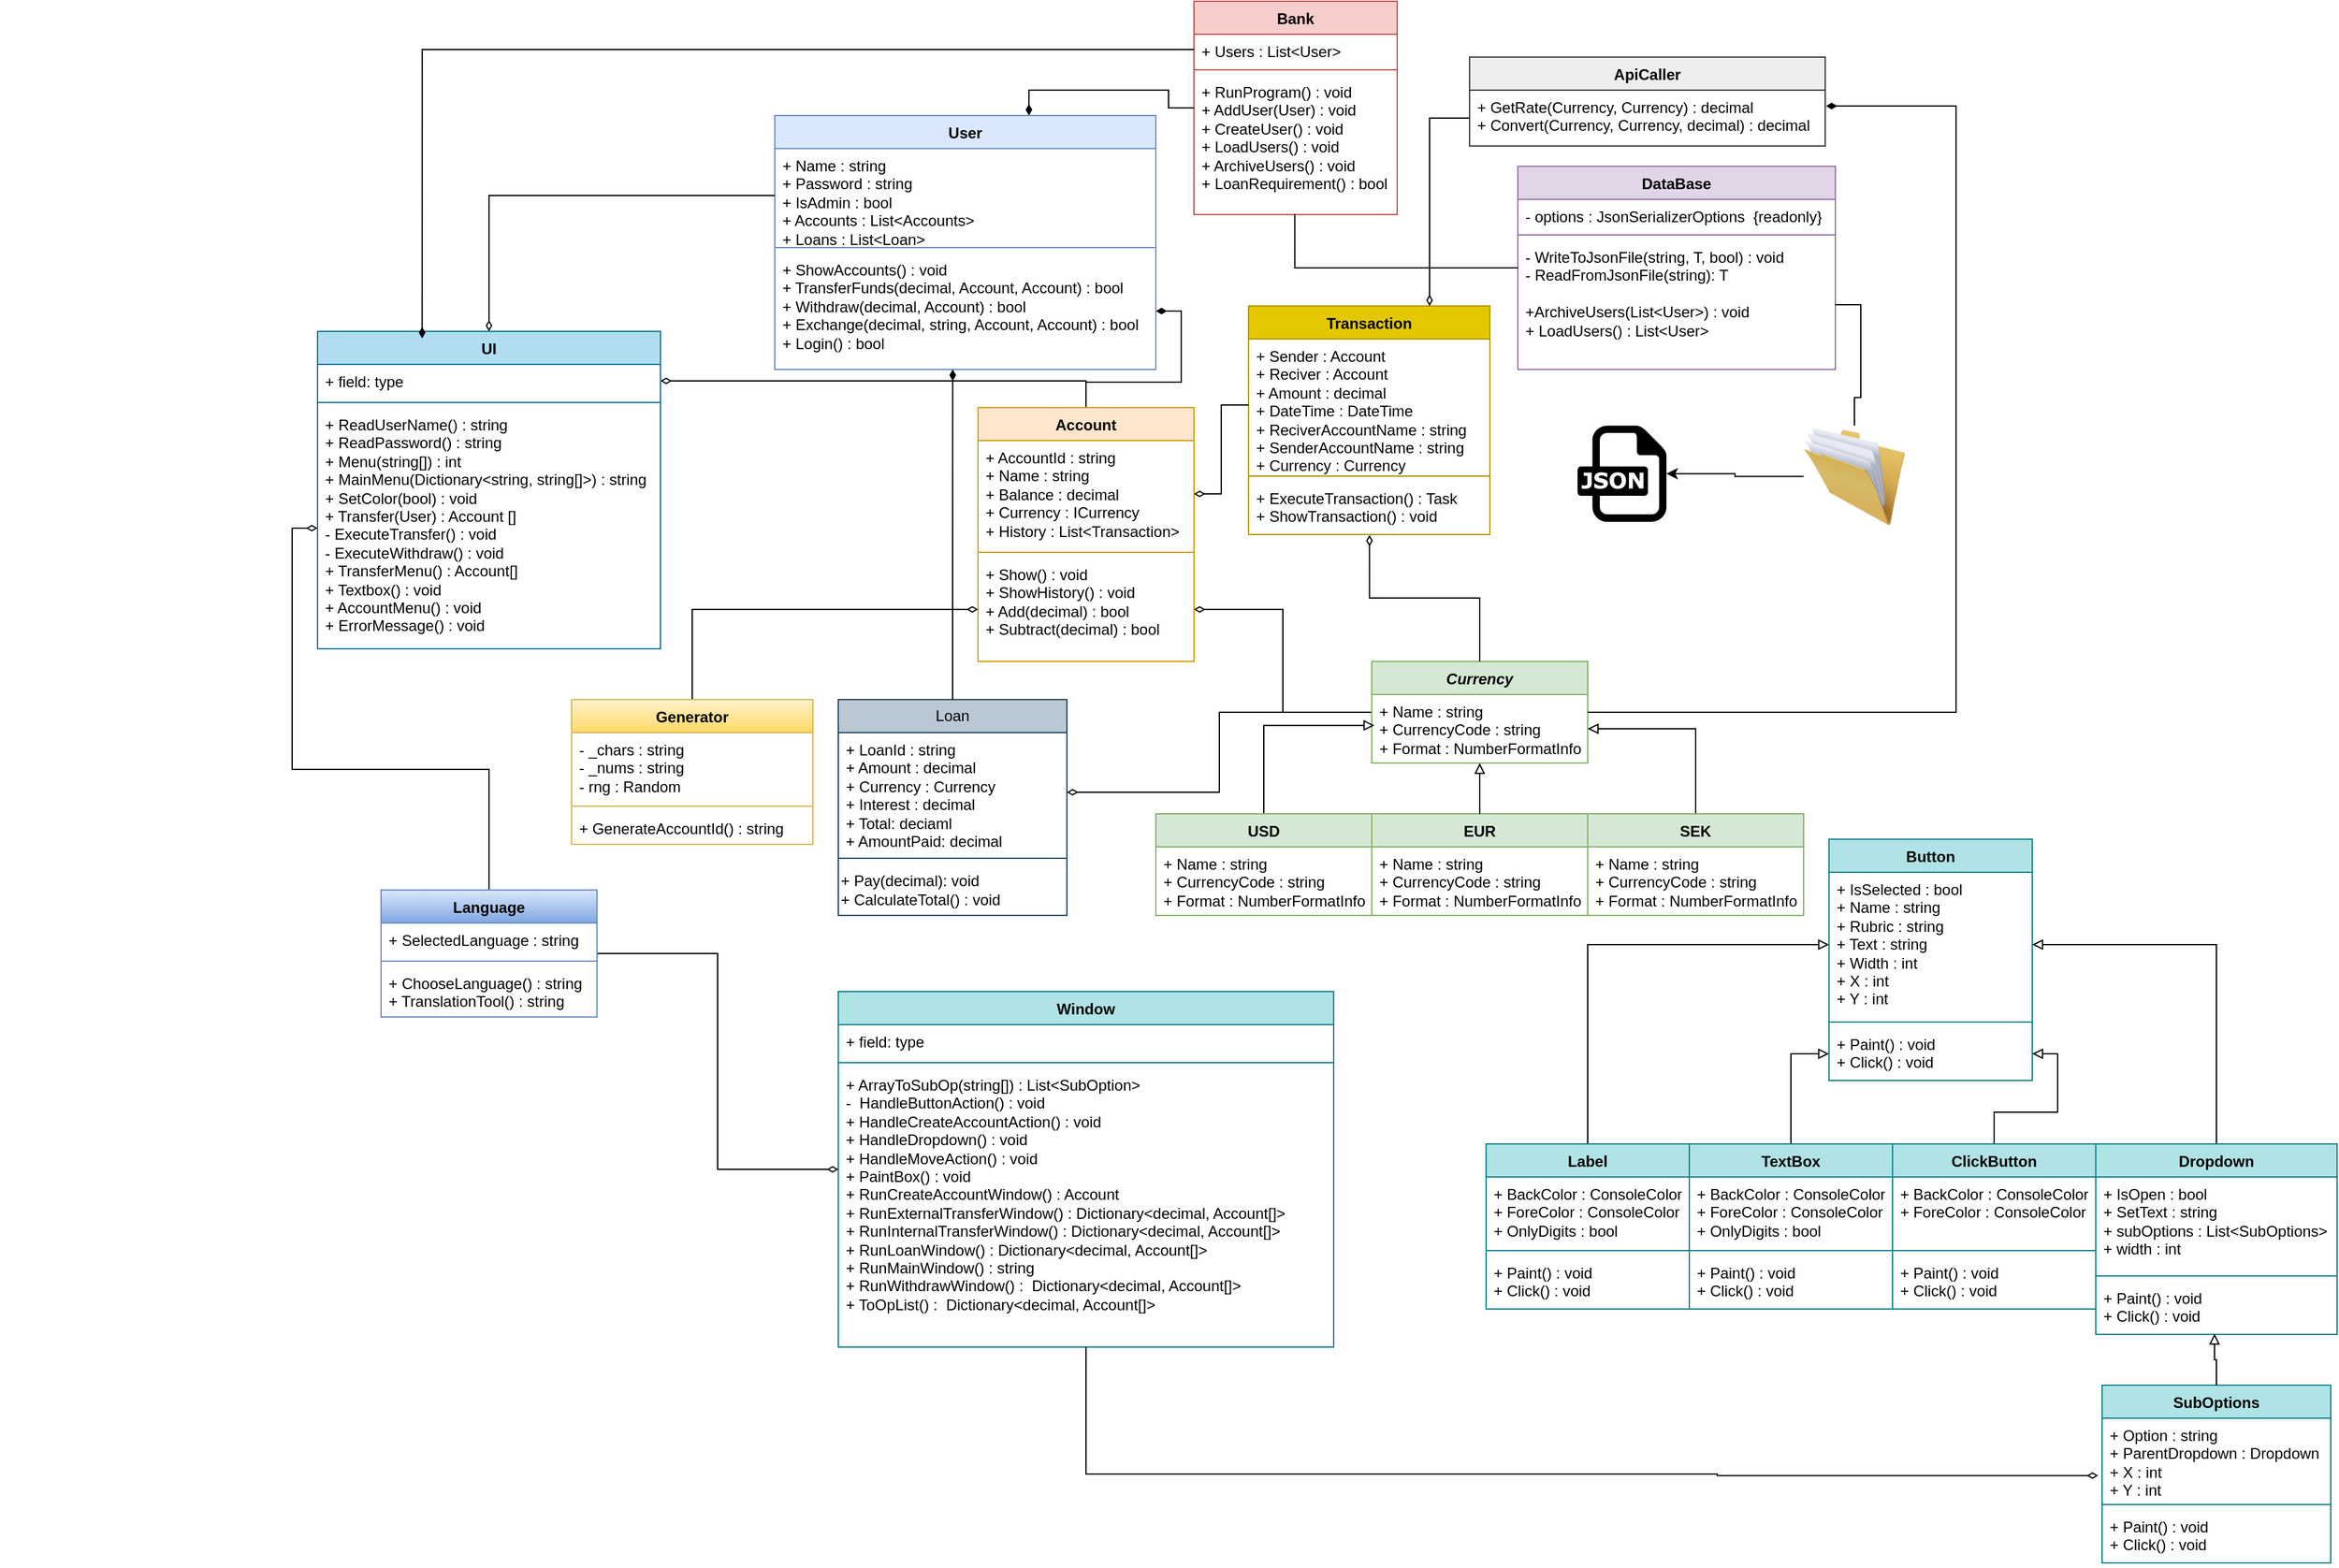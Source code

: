 <mxfile version="24.8.6">
  <diagram name="Sida-1" id="LLwRcQUV-iWhKk2GZlTs">
    <mxGraphModel dx="4924" dy="3375" grid="1" gridSize="10" guides="1" tooltips="1" connect="1" arrows="1" fold="1" page="1" pageScale="1" pageWidth="827" pageHeight="1169" math="0" shadow="0">
      <root>
        <mxCell id="0" />
        <mxCell id="1" parent="0" />
        <mxCell id="1lPaU3IES9UC39NHuXwL-32" value="" style="group" vertex="1" connectable="0" parent="1">
          <mxGeometry x="-540" y="-310" width="1540" height="1169" as="geometry" />
        </mxCell>
        <mxCell id="pzw-wz2uEHUIHefaO9zh-11" style="edgeStyle=orthogonalEdgeStyle;rounded=0;orthogonalLoop=1;jettySize=auto;html=1;endArrow=diamondThin;endFill=1;" parent="1lPaU3IES9UC39NHuXwL-32" source="-3MfIwJguE4MF49JpUE5-37" target="pzw-wz2uEHUIHefaO9zh-10" edge="1">
          <mxGeometry relative="1" as="geometry" />
        </mxCell>
        <mxCell id="AoLBbodpri9zv-CaXp16-16" style="edgeStyle=orthogonalEdgeStyle;rounded=0;orthogonalLoop=1;jettySize=auto;html=1;endArrow=diamondThin;endFill=0;" parent="1lPaU3IES9UC39NHuXwL-32" source="-3MfIwJguE4MF49JpUE5-37" target="pzw-wz2uEHUIHefaO9zh-15" edge="1">
          <mxGeometry relative="1" as="geometry" />
        </mxCell>
        <mxCell id="-3MfIwJguE4MF49JpUE5-37" value="Account" style="swimlane;fontStyle=1;align=center;verticalAlign=top;childLayout=stackLayout;horizontal=1;startSize=26;horizontalStack=0;resizeParent=1;resizeParentMax=0;resizeLast=0;collapsible=1;marginBottom=0;whiteSpace=wrap;html=1;fillColor=#ffe6cc;strokeColor=#d79b00;" parent="1lPaU3IES9UC39NHuXwL-32" vertex="1">
          <mxGeometry x="770" y="320" width="170" height="200" as="geometry" />
        </mxCell>
        <mxCell id="-3MfIwJguE4MF49JpUE5-38" value="&lt;div&gt;+ AccountId : string&lt;/div&gt;+ Name : string&lt;div&gt;&lt;span style=&quot;background-color: initial;&quot;&gt;+ Balance : decimal&lt;/span&gt;&lt;div&gt;+ Currency : ICurrency&lt;/div&gt;&lt;div&gt;&lt;span style=&quot;background-color: initial;&quot;&gt;+ History : List&amp;lt;Transaction&amp;gt;&lt;/span&gt;&lt;/div&gt;&lt;/div&gt;" style="text;strokeColor=none;fillColor=none;align=left;verticalAlign=top;spacingLeft=4;spacingRight=4;overflow=hidden;rotatable=0;points=[[0,0.5],[1,0.5]];portConstraint=eastwest;whiteSpace=wrap;html=1;" parent="-3MfIwJguE4MF49JpUE5-37" vertex="1">
          <mxGeometry y="26" width="170" height="84" as="geometry" />
        </mxCell>
        <mxCell id="-3MfIwJguE4MF49JpUE5-39" value="" style="line;strokeWidth=1;fillColor=none;align=left;verticalAlign=middle;spacingTop=-1;spacingLeft=3;spacingRight=3;rotatable=0;labelPosition=right;points=[];portConstraint=eastwest;strokeColor=inherit;" parent="-3MfIwJguE4MF49JpUE5-37" vertex="1">
          <mxGeometry y="110" width="170" height="8" as="geometry" />
        </mxCell>
        <mxCell id="-3MfIwJguE4MF49JpUE5-40" value="+ Show() : void&lt;div&gt;+ ShowHistory() : void&lt;/div&gt;&lt;div&gt;+ Add(decimal) : bool&lt;/div&gt;&lt;div&gt;+ Subtract(decimal) : bool&lt;/div&gt;" style="text;strokeColor=none;fillColor=none;align=left;verticalAlign=top;spacingLeft=4;spacingRight=4;overflow=hidden;rotatable=0;points=[[0,0.5],[1,0.5]];portConstraint=eastwest;whiteSpace=wrap;html=1;" parent="-3MfIwJguE4MF49JpUE5-37" vertex="1">
          <mxGeometry y="118" width="170" height="82" as="geometry" />
        </mxCell>
        <mxCell id="-3MfIwJguE4MF49JpUE5-49" value="Bank" style="swimlane;fontStyle=1;align=center;verticalAlign=top;childLayout=stackLayout;horizontal=1;startSize=26;horizontalStack=0;resizeParent=1;resizeParentMax=0;resizeLast=0;collapsible=1;marginBottom=0;whiteSpace=wrap;html=1;fillColor=#f8cecc;strokeColor=#b85450;" parent="1lPaU3IES9UC39NHuXwL-32" vertex="1">
          <mxGeometry x="940" width="160" height="168" as="geometry" />
        </mxCell>
        <mxCell id="-3MfIwJguE4MF49JpUE5-50" value="+ Users : List&amp;lt;User&amp;gt;" style="text;strokeColor=none;fillColor=none;align=left;verticalAlign=top;spacingLeft=4;spacingRight=4;overflow=hidden;rotatable=0;points=[[0,0.5],[1,0.5]];portConstraint=eastwest;whiteSpace=wrap;html=1;" parent="-3MfIwJguE4MF49JpUE5-49" vertex="1">
          <mxGeometry y="26" width="160" height="24" as="geometry" />
        </mxCell>
        <mxCell id="-3MfIwJguE4MF49JpUE5-53" value="" style="line;strokeWidth=1;fillColor=none;align=left;verticalAlign=middle;spacingTop=-1;spacingLeft=3;spacingRight=3;rotatable=0;labelPosition=right;points=[];portConstraint=eastwest;strokeColor=inherit;" parent="-3MfIwJguE4MF49JpUE5-49" vertex="1">
          <mxGeometry y="50" width="160" height="8" as="geometry" />
        </mxCell>
        <mxCell id="-3MfIwJguE4MF49JpUE5-52" value="+ RunProgram() : void&lt;div&gt;+ AddUser(User) : void&lt;/div&gt;&lt;div&gt;+ CreateUser() : void&lt;/div&gt;&lt;div&gt;+ LoadUsers() : void&lt;/div&gt;&lt;div&gt;+ ArchiveUsers() : void&lt;/div&gt;&lt;div&gt;+ LoanRequirement() : bool&lt;/div&gt;" style="text;strokeColor=none;fillColor=none;align=left;verticalAlign=top;spacingLeft=4;spacingRight=4;overflow=hidden;rotatable=0;points=[[0,0.5],[1,0.5]];portConstraint=eastwest;whiteSpace=wrap;html=1;" parent="-3MfIwJguE4MF49JpUE5-49" vertex="1">
          <mxGeometry y="58" width="160" height="110" as="geometry" />
        </mxCell>
        <mxCell id="OuYfMwiPj5RRIvVf8Grc-1" value="DataBase" style="swimlane;fontStyle=1;align=center;verticalAlign=top;childLayout=stackLayout;horizontal=1;startSize=26;horizontalStack=0;resizeParent=1;resizeParentMax=0;resizeLast=0;collapsible=1;marginBottom=0;whiteSpace=wrap;html=1;fillColor=#e1d5e7;strokeColor=#9673a6;" parent="1lPaU3IES9UC39NHuXwL-32" vertex="1">
          <mxGeometry x="1195" y="130" width="250" height="160" as="geometry" />
        </mxCell>
        <mxCell id="OuYfMwiPj5RRIvVf8Grc-2" value="- options : JsonSerializerOptions&amp;nbsp; {readonly}" style="text;strokeColor=none;fillColor=none;align=left;verticalAlign=top;spacingLeft=4;spacingRight=4;overflow=hidden;rotatable=0;points=[[0,0.5],[1,0.5]];portConstraint=eastwest;whiteSpace=wrap;html=1;" parent="OuYfMwiPj5RRIvVf8Grc-1" vertex="1">
          <mxGeometry y="26" width="250" height="24" as="geometry" />
        </mxCell>
        <mxCell id="OuYfMwiPj5RRIvVf8Grc-3" value="" style="line;strokeWidth=1;fillColor=none;align=left;verticalAlign=middle;spacingTop=-1;spacingLeft=3;spacingRight=3;rotatable=0;labelPosition=right;points=[];portConstraint=eastwest;strokeColor=inherit;" parent="OuYfMwiPj5RRIvVf8Grc-1" vertex="1">
          <mxGeometry y="50" width="250" height="8" as="geometry" />
        </mxCell>
        <mxCell id="OuYfMwiPj5RRIvVf8Grc-4" value="- WriteToJsonFile(string, T, bool) : void&lt;div&gt;- ReadFromJsonFile(string): T&lt;/div&gt;&lt;div&gt;&lt;br&gt;&lt;div&gt;+ArchiveUsers(List&amp;lt;User&amp;gt;) : void&lt;/div&gt;&lt;/div&gt;&lt;div&gt;+ LoadUsers() : List&amp;lt;User&amp;gt;&lt;/div&gt;" style="text;strokeColor=none;fillColor=none;align=left;verticalAlign=top;spacingLeft=4;spacingRight=4;overflow=hidden;rotatable=0;points=[[0,0.5],[1,0.5]];portConstraint=eastwest;whiteSpace=wrap;html=1;" parent="OuYfMwiPj5RRIvVf8Grc-1" vertex="1">
          <mxGeometry y="58" width="250" height="102" as="geometry" />
        </mxCell>
        <mxCell id="pzw-wz2uEHUIHefaO9zh-7" value="User" style="swimlane;fontStyle=1;align=center;verticalAlign=top;childLayout=stackLayout;horizontal=1;startSize=26;horizontalStack=0;resizeParent=1;resizeParentMax=0;resizeLast=0;collapsible=1;marginBottom=0;whiteSpace=wrap;html=1;fillColor=#dae8fc;strokeColor=#6c8ebf;" parent="1lPaU3IES9UC39NHuXwL-32" vertex="1">
          <mxGeometry x="610" y="90" width="300" height="200" as="geometry" />
        </mxCell>
        <mxCell id="pzw-wz2uEHUIHefaO9zh-8" value="+ Name : string&lt;div&gt;+ Password : string&lt;/div&gt;&lt;div&gt;+ IsAdmin : bool&lt;/div&gt;&lt;div&gt;+ Accounts : List&amp;lt;Accounts&amp;gt;&lt;/div&gt;&lt;div&gt;&lt;div&gt;&lt;span style=&quot;background-color: initial;&quot;&gt;+ Loans : List&amp;lt;Loan&amp;gt;&lt;/span&gt;&lt;/div&gt;&lt;/div&gt;&lt;div&gt;&lt;span style=&quot;background-color: initial;&quot;&gt;&lt;br&gt;&lt;/span&gt;&lt;/div&gt;" style="text;strokeColor=none;fillColor=none;align=left;verticalAlign=top;spacingLeft=4;spacingRight=4;overflow=hidden;rotatable=0;points=[[0,0.5],[1,0.5]];portConstraint=eastwest;whiteSpace=wrap;html=1;" parent="pzw-wz2uEHUIHefaO9zh-7" vertex="1">
          <mxGeometry y="26" width="300" height="74" as="geometry" />
        </mxCell>
        <mxCell id="pzw-wz2uEHUIHefaO9zh-9" value="" style="line;strokeWidth=1;fillColor=none;align=left;verticalAlign=middle;spacingTop=-1;spacingLeft=3;spacingRight=3;rotatable=0;labelPosition=right;points=[];portConstraint=eastwest;strokeColor=inherit;" parent="pzw-wz2uEHUIHefaO9zh-7" vertex="1">
          <mxGeometry y="100" width="300" height="8" as="geometry" />
        </mxCell>
        <mxCell id="pzw-wz2uEHUIHefaO9zh-10" value="+ ShowAccounts() : void&lt;div&gt;+ TransferFunds(decimal, Account, Account) : bool&lt;/div&gt;&lt;div&gt;+ Withdraw(decimal, Account) : bool&lt;/div&gt;&lt;div&gt;+ Exchange(decimal, string, Account, Account) : bool&lt;/div&gt;&lt;div&gt;+ Login() : bool&amp;nbsp;&lt;/div&gt;" style="text;strokeColor=none;fillColor=none;align=left;verticalAlign=top;spacingLeft=4;spacingRight=4;overflow=hidden;rotatable=0;points=[[0,0.5],[1,0.5]];portConstraint=eastwest;whiteSpace=wrap;html=1;" parent="pzw-wz2uEHUIHefaO9zh-7" vertex="1">
          <mxGeometry y="108" width="300" height="92" as="geometry" />
        </mxCell>
        <mxCell id="pzw-wz2uEHUIHefaO9zh-12" style="edgeStyle=orthogonalEdgeStyle;rounded=0;orthogonalLoop=1;jettySize=auto;html=1;entryX=0.667;entryY=0;entryDx=0;entryDy=0;entryPerimeter=0;endArrow=diamondThin;endFill=1;" parent="1lPaU3IES9UC39NHuXwL-32" source="-3MfIwJguE4MF49JpUE5-49" target="pzw-wz2uEHUIHefaO9zh-7" edge="1">
          <mxGeometry relative="1" as="geometry" />
        </mxCell>
        <mxCell id="pzw-wz2uEHUIHefaO9zh-14" value="UI" style="swimlane;fontStyle=1;align=center;verticalAlign=top;childLayout=stackLayout;horizontal=1;startSize=26;horizontalStack=0;resizeParent=1;resizeParentMax=0;resizeLast=0;collapsible=1;marginBottom=0;whiteSpace=wrap;html=1;fillColor=#b1ddf0;strokeColor=#10739e;" parent="1lPaU3IES9UC39NHuXwL-32" vertex="1">
          <mxGeometry x="250" y="260" width="270" height="250" as="geometry" />
        </mxCell>
        <mxCell id="pzw-wz2uEHUIHefaO9zh-15" value="+ field: type" style="text;strokeColor=none;fillColor=none;align=left;verticalAlign=top;spacingLeft=4;spacingRight=4;overflow=hidden;rotatable=0;points=[[0,0.5],[1,0.5]];portConstraint=eastwest;whiteSpace=wrap;html=1;" parent="pzw-wz2uEHUIHefaO9zh-14" vertex="1">
          <mxGeometry y="26" width="270" height="26" as="geometry" />
        </mxCell>
        <mxCell id="pzw-wz2uEHUIHefaO9zh-16" value="" style="line;strokeWidth=1;fillColor=none;align=left;verticalAlign=middle;spacingTop=-1;spacingLeft=3;spacingRight=3;rotatable=0;labelPosition=right;points=[];portConstraint=eastwest;strokeColor=inherit;" parent="pzw-wz2uEHUIHefaO9zh-14" vertex="1">
          <mxGeometry y="52" width="270" height="8" as="geometry" />
        </mxCell>
        <mxCell id="pzw-wz2uEHUIHefaO9zh-17" value="+ ReadUserName() : string&lt;div&gt;+ ReadPassword() : string&lt;/div&gt;&lt;div&gt;+ Menu(string[]) : int&lt;/div&gt;&lt;div&gt;+ MainMenu(Dictionary&amp;lt;string, string[]&amp;gt;) : string&lt;/div&gt;&lt;div&gt;+ SetColor(bool) : void&lt;/div&gt;&lt;div&gt;+ Transfer(User&lt;span style=&quot;background-color: initial;&quot;&gt;) : Account []&lt;/span&gt;&lt;/div&gt;&lt;div&gt;&lt;span style=&quot;background-color: initial;&quot;&gt;- ExecuteTransfer() : void&lt;/span&gt;&lt;/div&gt;&lt;div&gt;&lt;span style=&quot;background-color: initial;&quot;&gt;- ExecuteWithdraw() : void&lt;/span&gt;&lt;/div&gt;&lt;div&gt;+ TransferMenu() : Account[]&lt;/div&gt;&lt;div&gt;+ Textbox() : void&lt;/div&gt;&lt;div&gt;+ AccountMenu() : void&lt;/div&gt;&lt;div&gt;+ ErrorMessage() : void&lt;/div&gt;" style="text;strokeColor=none;fillColor=none;align=left;verticalAlign=top;spacingLeft=4;spacingRight=4;overflow=hidden;rotatable=0;points=[[0,0.5],[1,0.5]];portConstraint=eastwest;whiteSpace=wrap;html=1;" parent="pzw-wz2uEHUIHefaO9zh-14" vertex="1">
          <mxGeometry y="60" width="270" height="190" as="geometry" />
        </mxCell>
        <mxCell id="UMMniM_WDo99d7-dq7OB-11" style="edgeStyle=orthogonalEdgeStyle;rounded=0;orthogonalLoop=1;jettySize=auto;html=1;" parent="1lPaU3IES9UC39NHuXwL-32" source="UMMniM_WDo99d7-dq7OB-3" target="UMMniM_WDo99d7-dq7OB-9" edge="1">
          <mxGeometry relative="1" as="geometry" />
        </mxCell>
        <mxCell id="UMMniM_WDo99d7-dq7OB-3" value="" style="image;html=1;image=img/lib/clip_art/general/Full_Folder_128x128.png" parent="1lPaU3IES9UC39NHuXwL-32" vertex="1">
          <mxGeometry x="1420" y="334.2" width="80" height="80" as="geometry" />
        </mxCell>
        <mxCell id="UMMniM_WDo99d7-dq7OB-4" style="edgeStyle=orthogonalEdgeStyle;rounded=0;orthogonalLoop=1;jettySize=auto;html=1;entryX=0.5;entryY=0;entryDx=0;entryDy=0;endArrow=none;endFill=0;" parent="1lPaU3IES9UC39NHuXwL-32" source="OuYfMwiPj5RRIvVf8Grc-4" target="UMMniM_WDo99d7-dq7OB-3" edge="1">
          <mxGeometry relative="1" as="geometry" />
        </mxCell>
        <mxCell id="UMMniM_WDo99d7-dq7OB-9" value="" style="dashed=0;outlineConnect=0;html=1;align=center;labelPosition=center;verticalLabelPosition=bottom;verticalAlign=top;shape=mxgraph.weblogos.json" parent="1lPaU3IES9UC39NHuXwL-32" vertex="1">
          <mxGeometry x="1242" y="334.2" width="70" height="75.8" as="geometry" />
        </mxCell>
        <mxCell id="AoLBbodpri9zv-CaXp16-2" value="Loan" style="swimlane;fontStyle=0;childLayout=stackLayout;horizontal=1;startSize=26;fillColor=#bac8d3;horizontalStack=0;resizeParent=1;resizeParentMax=0;resizeLast=0;collapsible=1;marginBottom=0;whiteSpace=wrap;html=1;strokeColor=#23445d;" parent="1lPaU3IES9UC39NHuXwL-32" vertex="1">
          <mxGeometry x="660" y="550" width="180" height="170" as="geometry" />
        </mxCell>
        <mxCell id="AoLBbodpri9zv-CaXp16-3" value="+ LoanId : string&lt;div&gt;+ Amount : decimal&lt;br&gt;&lt;div&gt;+ Currency : Currency&lt;br&gt;&lt;div&gt;+ Interest : decimal&lt;/div&gt;&lt;div&gt;+ Total: deciaml&lt;/div&gt;&lt;div&gt;+ AmountPaid: decimal&lt;/div&gt;&lt;/div&gt;&lt;/div&gt;&lt;div&gt;&lt;br&gt;&lt;/div&gt;" style="text;strokeColor=none;fillColor=none;align=left;verticalAlign=top;spacingLeft=4;spacingRight=4;overflow=hidden;rotatable=0;points=[[0,0.5],[1,0.5]];portConstraint=eastwest;whiteSpace=wrap;html=1;" parent="AoLBbodpri9zv-CaXp16-2" vertex="1">
          <mxGeometry y="26" width="180" height="94" as="geometry" />
        </mxCell>
        <mxCell id="ERKn1DIxRcRQwM_Xs17e-7" value="" style="line;strokeWidth=1;rotatable=0;dashed=0;labelPosition=right;align=left;verticalAlign=middle;spacingTop=0;spacingLeft=6;points=[];portConstraint=eastwest;fillColor=#bac8d3;strokeColor=#23445d;" parent="AoLBbodpri9zv-CaXp16-2" vertex="1">
          <mxGeometry y="120" width="180" height="10" as="geometry" />
        </mxCell>
        <mxCell id="ERKn1DIxRcRQwM_Xs17e-4" value="+ Pay(decimal): void&lt;div&gt;+ CalculateTotal() : void&lt;/div&gt;" style="text;html=1;align=left;verticalAlign=middle;whiteSpace=wrap;rounded=0;" parent="AoLBbodpri9zv-CaXp16-2" vertex="1">
          <mxGeometry y="130" width="180" height="40" as="geometry" />
        </mxCell>
        <mxCell id="AoLBbodpri9zv-CaXp16-10" value="ApiCaller" style="swimlane;fontStyle=1;align=center;verticalAlign=top;childLayout=stackLayout;horizontal=1;startSize=26;horizontalStack=0;resizeParent=1;resizeParentMax=0;resizeLast=0;collapsible=1;marginBottom=0;whiteSpace=wrap;html=1;fillColor=#eeeeee;strokeColor=#36393d;" parent="1lPaU3IES9UC39NHuXwL-32" vertex="1">
          <mxGeometry x="1157" y="44" width="280" height="70" as="geometry" />
        </mxCell>
        <mxCell id="AoLBbodpri9zv-CaXp16-13" value="&lt;div&gt;+ GetRate(Currency, Currency) : decimal&lt;/div&gt;&lt;div&gt;+ Convert(&lt;span style=&quot;background-color: initial;&quot;&gt;Currency,&amp;nbsp;&lt;/span&gt;&lt;span style=&quot;background-color: initial;&quot;&gt;Currency, decimal&lt;/span&gt;&lt;span style=&quot;background-color: initial;&quot;&gt;) : decimal&lt;/span&gt;&lt;/div&gt;" style="text;strokeColor=none;fillColor=none;align=left;verticalAlign=top;spacingLeft=4;spacingRight=4;overflow=hidden;rotatable=0;points=[[0,0.5],[1,0.5]];portConstraint=eastwest;whiteSpace=wrap;html=1;" parent="AoLBbodpri9zv-CaXp16-10" vertex="1">
          <mxGeometry y="26" width="280" height="44" as="geometry" />
        </mxCell>
        <mxCell id="AoLBbodpri9zv-CaXp16-15" style="edgeStyle=orthogonalEdgeStyle;rounded=0;orthogonalLoop=1;jettySize=auto;html=1;entryX=0.5;entryY=0;entryDx=0;entryDy=0;endArrow=diamondThin;endFill=0;" parent="1lPaU3IES9UC39NHuXwL-32" source="pzw-wz2uEHUIHefaO9zh-8" target="pzw-wz2uEHUIHefaO9zh-14" edge="1">
          <mxGeometry relative="1" as="geometry" />
        </mxCell>
        <mxCell id="AoLBbodpri9zv-CaXp16-18" style="edgeStyle=orthogonalEdgeStyle;rounded=0;orthogonalLoop=1;jettySize=auto;html=1;entryX=0.496;entryY=0.998;entryDx=0;entryDy=0;entryPerimeter=0;endArrow=none;endFill=0;" parent="1lPaU3IES9UC39NHuXwL-32" source="OuYfMwiPj5RRIvVf8Grc-1" target="-3MfIwJguE4MF49JpUE5-52" edge="1">
          <mxGeometry relative="1" as="geometry" />
        </mxCell>
        <mxCell id="CRlg4w2pdIGQZEJ0_wfm-24" style="edgeStyle=orthogonalEdgeStyle;rounded=0;orthogonalLoop=1;jettySize=auto;html=1;endArrow=diamondThin;endFill=0;" parent="1lPaU3IES9UC39NHuXwL-32" source="CRlg4w2pdIGQZEJ0_wfm-1" target="-3MfIwJguE4MF49JpUE5-40" edge="1">
          <mxGeometry relative="1" as="geometry" />
        </mxCell>
        <mxCell id="CRlg4w2pdIGQZEJ0_wfm-25" style="edgeStyle=orthogonalEdgeStyle;rounded=0;orthogonalLoop=1;jettySize=auto;html=1;entryX=1;entryY=0.5;entryDx=0;entryDy=0;endArrow=diamondThin;endFill=0;" parent="1lPaU3IES9UC39NHuXwL-32" source="CRlg4w2pdIGQZEJ0_wfm-1" target="AoLBbodpri9zv-CaXp16-3" edge="1">
          <mxGeometry relative="1" as="geometry" />
        </mxCell>
        <mxCell id="CRlg4w2pdIGQZEJ0_wfm-1" value="&lt;i&gt;Currency&lt;/i&gt;" style="swimlane;fontStyle=1;align=center;verticalAlign=top;childLayout=stackLayout;horizontal=1;startSize=26;horizontalStack=0;resizeParent=1;resizeParentMax=0;resizeLast=0;collapsible=1;marginBottom=0;whiteSpace=wrap;html=1;fillColor=#d5e8d4;strokeColor=#82b366;" parent="1lPaU3IES9UC39NHuXwL-32" vertex="1">
          <mxGeometry x="1080" y="520" width="170" height="80" as="geometry" />
        </mxCell>
        <mxCell id="CRlg4w2pdIGQZEJ0_wfm-2" value="+ Name : string&lt;div&gt;+ CurrencyCode : string&lt;/div&gt;&lt;div&gt;+ Format : NumberFormatInfo&lt;/div&gt;" style="text;strokeColor=none;fillColor=none;align=left;verticalAlign=top;spacingLeft=4;spacingRight=4;overflow=hidden;rotatable=0;points=[[0,0.5],[1,0.5]];portConstraint=eastwest;whiteSpace=wrap;html=1;" parent="CRlg4w2pdIGQZEJ0_wfm-1" vertex="1">
          <mxGeometry y="26" width="170" height="54" as="geometry" />
        </mxCell>
        <mxCell id="CRlg4w2pdIGQZEJ0_wfm-5" style="edgeStyle=orthogonalEdgeStyle;rounded=0;orthogonalLoop=1;jettySize=auto;html=1;entryX=0.012;entryY=0.451;entryDx=0;entryDy=0;entryPerimeter=0;endArrow=block;endFill=0;" parent="1lPaU3IES9UC39NHuXwL-32" source="CRlg4w2pdIGQZEJ0_wfm-6" target="CRlg4w2pdIGQZEJ0_wfm-2" edge="1">
          <mxGeometry relative="1" as="geometry">
            <mxPoint x="1080" y="591.0" as="targetPoint" />
          </mxGeometry>
        </mxCell>
        <mxCell id="CRlg4w2pdIGQZEJ0_wfm-6" value="USD" style="swimlane;fontStyle=1;align=center;verticalAlign=top;childLayout=stackLayout;horizontal=1;startSize=26;horizontalStack=0;resizeParent=1;resizeParentMax=0;resizeLast=0;collapsible=1;marginBottom=0;whiteSpace=wrap;html=1;fillColor=#d5e8d4;strokeColor=#82b366;" parent="1lPaU3IES9UC39NHuXwL-32" vertex="1">
          <mxGeometry x="910" y="640" width="170" height="80" as="geometry" />
        </mxCell>
        <mxCell id="CRlg4w2pdIGQZEJ0_wfm-7" value="+ Name : string&lt;div&gt;+ CurrencyCode : string&lt;/div&gt;&lt;div&gt;+ Format : NumberFormatInfo&lt;/div&gt;" style="text;strokeColor=none;fillColor=none;align=left;verticalAlign=top;spacingLeft=4;spacingRight=4;overflow=hidden;rotatable=0;points=[[0,0.5],[1,0.5]];portConstraint=eastwest;whiteSpace=wrap;html=1;" parent="CRlg4w2pdIGQZEJ0_wfm-6" vertex="1">
          <mxGeometry y="26" width="170" height="54" as="geometry" />
        </mxCell>
        <mxCell id="CRlg4w2pdIGQZEJ0_wfm-10" value="EUR" style="swimlane;fontStyle=1;align=center;verticalAlign=top;childLayout=stackLayout;horizontal=1;startSize=26;horizontalStack=0;resizeParent=1;resizeParentMax=0;resizeLast=0;collapsible=1;marginBottom=0;whiteSpace=wrap;html=1;fillColor=#d5e8d4;strokeColor=#82b366;" parent="1lPaU3IES9UC39NHuXwL-32" vertex="1">
          <mxGeometry x="1080" y="640" width="170" height="80" as="geometry" />
        </mxCell>
        <mxCell id="CRlg4w2pdIGQZEJ0_wfm-11" value="+ Name : string&lt;div&gt;+ CurrencyCode : string&lt;/div&gt;&lt;div&gt;+ Format : NumberFormatInfo&lt;/div&gt;" style="text;strokeColor=none;fillColor=none;align=left;verticalAlign=top;spacingLeft=4;spacingRight=4;overflow=hidden;rotatable=0;points=[[0,0.5],[1,0.5]];portConstraint=eastwest;whiteSpace=wrap;html=1;" parent="CRlg4w2pdIGQZEJ0_wfm-10" vertex="1">
          <mxGeometry y="26" width="170" height="54" as="geometry" />
        </mxCell>
        <mxCell id="CRlg4w2pdIGQZEJ0_wfm-14" style="edgeStyle=orthogonalEdgeStyle;rounded=0;orthogonalLoop=1;jettySize=auto;html=1;endArrow=block;endFill=0;" parent="1lPaU3IES9UC39NHuXwL-32" source="CRlg4w2pdIGQZEJ0_wfm-15" target="CRlg4w2pdIGQZEJ0_wfm-2" edge="1">
          <mxGeometry relative="1" as="geometry">
            <mxPoint x="1240" y="591.0" as="targetPoint" />
          </mxGeometry>
        </mxCell>
        <mxCell id="CRlg4w2pdIGQZEJ0_wfm-15" value="SEK" style="swimlane;fontStyle=1;align=center;verticalAlign=top;childLayout=stackLayout;horizontal=1;startSize=26;horizontalStack=0;resizeParent=1;resizeParentMax=0;resizeLast=0;collapsible=1;marginBottom=0;whiteSpace=wrap;html=1;fillColor=#d5e8d4;strokeColor=#82b366;" parent="1lPaU3IES9UC39NHuXwL-32" vertex="1">
          <mxGeometry x="1250" y="640" width="170" height="80" as="geometry" />
        </mxCell>
        <mxCell id="CRlg4w2pdIGQZEJ0_wfm-16" value="+ Name : string&lt;div&gt;+ CurrencyCode : string&lt;/div&gt;&lt;div&gt;+ Format : NumberFormatInfo&lt;/div&gt;" style="text;strokeColor=none;fillColor=none;align=left;verticalAlign=top;spacingLeft=4;spacingRight=4;overflow=hidden;rotatable=0;points=[[0,0.5],[1,0.5]];portConstraint=eastwest;whiteSpace=wrap;html=1;" parent="CRlg4w2pdIGQZEJ0_wfm-15" vertex="1">
          <mxGeometry y="26" width="170" height="54" as="geometry" />
        </mxCell>
        <mxCell id="CRlg4w2pdIGQZEJ0_wfm-19" style="edgeStyle=orthogonalEdgeStyle;rounded=0;orthogonalLoop=1;jettySize=auto;html=1;entryX=0.5;entryY=1;entryDx=0;entryDy=0;entryPerimeter=0;endArrow=block;endFill=0;" parent="1lPaU3IES9UC39NHuXwL-32" source="CRlg4w2pdIGQZEJ0_wfm-10" target="CRlg4w2pdIGQZEJ0_wfm-2" edge="1">
          <mxGeometry relative="1" as="geometry">
            <Array as="points" />
            <mxPoint x="1160.034" y="604.0" as="targetPoint" />
          </mxGeometry>
        </mxCell>
        <mxCell id="CRlg4w2pdIGQZEJ0_wfm-26" style="edgeStyle=orthogonalEdgeStyle;rounded=0;orthogonalLoop=1;jettySize=auto;html=1;entryX=0.305;entryY=0.022;entryDx=0;entryDy=0;entryPerimeter=0;endArrow=diamondThin;endFill=1;" parent="1lPaU3IES9UC39NHuXwL-32" source="-3MfIwJguE4MF49JpUE5-50" target="pzw-wz2uEHUIHefaO9zh-14" edge="1">
          <mxGeometry relative="1" as="geometry" />
        </mxCell>
        <mxCell id="hJeER8jdAgpAcH2aoTjL-1" value="Transaction" style="swimlane;fontStyle=1;align=center;verticalAlign=top;childLayout=stackLayout;horizontal=1;startSize=26;horizontalStack=0;resizeParent=1;resizeParentMax=0;resizeLast=0;collapsible=1;marginBottom=0;whiteSpace=wrap;html=1;fillColor=#e3c800;strokeColor=#B09500;fontColor=#000000;" parent="1lPaU3IES9UC39NHuXwL-32" vertex="1">
          <mxGeometry x="983" y="240" width="190" height="180" as="geometry" />
        </mxCell>
        <mxCell id="hJeER8jdAgpAcH2aoTjL-2" value="+ Sender : Account&lt;div&gt;+ Reciver : Account&lt;/div&gt;&lt;div&gt;+ Amount : decimal&lt;/div&gt;&lt;div&gt;+ DateTime : DateTime&lt;/div&gt;&lt;div&gt;+ ReciverAccountName : string&lt;/div&gt;&lt;div&gt;+ SenderAccountName : string&lt;/div&gt;&lt;div&gt;+ Currency : Currency&lt;/div&gt;" style="text;strokeColor=none;fillColor=none;align=left;verticalAlign=top;spacingLeft=4;spacingRight=4;overflow=hidden;rotatable=0;points=[[0,0.5],[1,0.5]];portConstraint=eastwest;whiteSpace=wrap;html=1;" parent="hJeER8jdAgpAcH2aoTjL-1" vertex="1">
          <mxGeometry y="26" width="190" height="104" as="geometry" />
        </mxCell>
        <mxCell id="hJeER8jdAgpAcH2aoTjL-3" value="" style="line;strokeWidth=1;fillColor=none;align=left;verticalAlign=middle;spacingTop=-1;spacingLeft=3;spacingRight=3;rotatable=0;labelPosition=right;points=[];portConstraint=eastwest;strokeColor=inherit;" parent="hJeER8jdAgpAcH2aoTjL-1" vertex="1">
          <mxGeometry y="130" width="190" height="8" as="geometry" />
        </mxCell>
        <mxCell id="hJeER8jdAgpAcH2aoTjL-4" value="+ ExecuteTransaction() : Task&lt;div&gt;+ ShowTransaction() : void&lt;/div&gt;" style="text;strokeColor=none;fillColor=none;align=left;verticalAlign=top;spacingLeft=4;spacingRight=4;overflow=hidden;rotatable=0;points=[[0,0.5],[1,0.5]];portConstraint=eastwest;whiteSpace=wrap;html=1;" parent="hJeER8jdAgpAcH2aoTjL-1" vertex="1">
          <mxGeometry y="138" width="190" height="42" as="geometry" />
        </mxCell>
        <mxCell id="hJeER8jdAgpAcH2aoTjL-5" style="edgeStyle=orthogonalEdgeStyle;rounded=0;orthogonalLoop=1;jettySize=auto;html=1;entryX=0.75;entryY=0;entryDx=0;entryDy=0;endArrow=diamondThin;endFill=0;" parent="1lPaU3IES9UC39NHuXwL-32" source="AoLBbodpri9zv-CaXp16-13" target="hJeER8jdAgpAcH2aoTjL-1" edge="1">
          <mxGeometry relative="1" as="geometry" />
        </mxCell>
        <mxCell id="hJeER8jdAgpAcH2aoTjL-11" style="edgeStyle=orthogonalEdgeStyle;rounded=0;orthogonalLoop=1;jettySize=auto;html=1;endArrow=diamondThin;endFill=0;" parent="1lPaU3IES9UC39NHuXwL-32" source="hJeER8jdAgpAcH2aoTjL-2" target="-3MfIwJguE4MF49JpUE5-38" edge="1">
          <mxGeometry relative="1" as="geometry" />
        </mxCell>
        <mxCell id="hJeER8jdAgpAcH2aoTjL-12" style="edgeStyle=orthogonalEdgeStyle;rounded=0;orthogonalLoop=1;jettySize=auto;html=1;entryX=0.467;entryY=1;entryDx=0;entryDy=0;entryPerimeter=0;endArrow=diamondThin;endFill=1;" parent="1lPaU3IES9UC39NHuXwL-32" source="AoLBbodpri9zv-CaXp16-2" target="pzw-wz2uEHUIHefaO9zh-10" edge="1">
          <mxGeometry relative="1" as="geometry" />
        </mxCell>
        <mxCell id="hJeER8jdAgpAcH2aoTjL-13" style="edgeStyle=orthogonalEdgeStyle;rounded=0;orthogonalLoop=1;jettySize=auto;html=1;entryX=1.002;entryY=0.284;entryDx=0;entryDy=0;entryPerimeter=0;endArrow=diamondThin;endFill=1;" parent="1lPaU3IES9UC39NHuXwL-32" source="CRlg4w2pdIGQZEJ0_wfm-1" target="AoLBbodpri9zv-CaXp16-13" edge="1">
          <mxGeometry relative="1" as="geometry">
            <Array as="points">
              <mxPoint x="1540" y="560" />
              <mxPoint x="1540" y="83" />
            </Array>
          </mxGeometry>
        </mxCell>
        <mxCell id="1lPaU3IES9UC39NHuXwL-2" value="Button" style="swimlane;fontStyle=1;align=center;verticalAlign=top;childLayout=stackLayout;horizontal=1;startSize=26;horizontalStack=0;resizeParent=1;resizeParentMax=0;resizeLast=0;collapsible=1;marginBottom=0;whiteSpace=wrap;html=1;fillColor=#b0e3e6;strokeColor=#0e8088;" vertex="1" parent="1lPaU3IES9UC39NHuXwL-32">
          <mxGeometry x="1440" y="660" width="160" height="190" as="geometry" />
        </mxCell>
        <mxCell id="1lPaU3IES9UC39NHuXwL-3" value="+ IsSelected : bool&lt;div&gt;+ Name : string&lt;/div&gt;&lt;div&gt;+ Rubric : string&lt;/div&gt;&lt;div&gt;+ Text : string&lt;/div&gt;&lt;div&gt;+ Width : int&lt;/div&gt;&lt;div&gt;+ X : int&lt;/div&gt;&lt;div&gt;+ Y : int&lt;/div&gt;" style="text;strokeColor=none;fillColor=none;align=left;verticalAlign=top;spacingLeft=4;spacingRight=4;overflow=hidden;rotatable=0;points=[[0,0.5],[1,0.5]];portConstraint=eastwest;whiteSpace=wrap;html=1;" vertex="1" parent="1lPaU3IES9UC39NHuXwL-2">
          <mxGeometry y="26" width="160" height="114" as="geometry" />
        </mxCell>
        <mxCell id="1lPaU3IES9UC39NHuXwL-4" value="" style="line;strokeWidth=1;fillColor=none;align=left;verticalAlign=middle;spacingTop=-1;spacingLeft=3;spacingRight=3;rotatable=0;labelPosition=right;points=[];portConstraint=eastwest;strokeColor=inherit;" vertex="1" parent="1lPaU3IES9UC39NHuXwL-2">
          <mxGeometry y="140" width="160" height="8" as="geometry" />
        </mxCell>
        <mxCell id="1lPaU3IES9UC39NHuXwL-5" value="+ Paint() : void&lt;div&gt;+ Click() : void&lt;/div&gt;" style="text;strokeColor=none;fillColor=none;align=left;verticalAlign=top;spacingLeft=4;spacingRight=4;overflow=hidden;rotatable=0;points=[[0,0.5],[1,0.5]];portConstraint=eastwest;whiteSpace=wrap;html=1;" vertex="1" parent="1lPaU3IES9UC39NHuXwL-2">
          <mxGeometry y="148" width="160" height="42" as="geometry" />
        </mxCell>
        <mxCell id="1lPaU3IES9UC39NHuXwL-29" style="edgeStyle=orthogonalEdgeStyle;rounded=0;orthogonalLoop=1;jettySize=auto;html=1;entryX=0;entryY=0.5;entryDx=0;entryDy=0;endArrow=block;endFill=0;" edge="1" parent="1lPaU3IES9UC39NHuXwL-32" source="1lPaU3IES9UC39NHuXwL-6" target="1lPaU3IES9UC39NHuXwL-5">
          <mxGeometry relative="1" as="geometry" />
        </mxCell>
        <mxCell id="1lPaU3IES9UC39NHuXwL-6" value="TextBox" style="swimlane;fontStyle=1;align=center;verticalAlign=top;childLayout=stackLayout;horizontal=1;startSize=26;horizontalStack=0;resizeParent=1;resizeParentMax=0;resizeLast=0;collapsible=1;marginBottom=0;whiteSpace=wrap;html=1;fillColor=#b0e3e6;strokeColor=#0e8088;" vertex="1" parent="1lPaU3IES9UC39NHuXwL-32">
          <mxGeometry x="1330" y="900" width="160" height="130" as="geometry" />
        </mxCell>
        <mxCell id="1lPaU3IES9UC39NHuXwL-7" value="+ BackColor : ConsoleColor&lt;div&gt;+ ForeColor : ConsoleColor&lt;/div&gt;&lt;div&gt;+ OnlyDigits : bool&lt;/div&gt;" style="text;strokeColor=none;fillColor=none;align=left;verticalAlign=top;spacingLeft=4;spacingRight=4;overflow=hidden;rotatable=0;points=[[0,0.5],[1,0.5]];portConstraint=eastwest;whiteSpace=wrap;html=1;" vertex="1" parent="1lPaU3IES9UC39NHuXwL-6">
          <mxGeometry y="26" width="160" height="54" as="geometry" />
        </mxCell>
        <mxCell id="1lPaU3IES9UC39NHuXwL-8" value="" style="line;strokeWidth=1;fillColor=none;align=left;verticalAlign=middle;spacingTop=-1;spacingLeft=3;spacingRight=3;rotatable=0;labelPosition=right;points=[];portConstraint=eastwest;strokeColor=inherit;" vertex="1" parent="1lPaU3IES9UC39NHuXwL-6">
          <mxGeometry y="80" width="160" height="8" as="geometry" />
        </mxCell>
        <mxCell id="1lPaU3IES9UC39NHuXwL-9" value="+ Paint() : void&lt;div&gt;+ Click() : void&lt;/div&gt;" style="text;strokeColor=none;fillColor=none;align=left;verticalAlign=top;spacingLeft=4;spacingRight=4;overflow=hidden;rotatable=0;points=[[0,0.5],[1,0.5]];portConstraint=eastwest;whiteSpace=wrap;html=1;" vertex="1" parent="1lPaU3IES9UC39NHuXwL-6">
          <mxGeometry y="88" width="160" height="42" as="geometry" />
        </mxCell>
        <mxCell id="1lPaU3IES9UC39NHuXwL-30" style="edgeStyle=orthogonalEdgeStyle;rounded=0;orthogonalLoop=1;jettySize=auto;html=1;entryX=0;entryY=0.5;entryDx=0;entryDy=0;endArrow=block;endFill=0;" edge="1" parent="1lPaU3IES9UC39NHuXwL-32" source="1lPaU3IES9UC39NHuXwL-10" target="1lPaU3IES9UC39NHuXwL-3">
          <mxGeometry relative="1" as="geometry" />
        </mxCell>
        <mxCell id="1lPaU3IES9UC39NHuXwL-10" value="Label" style="swimlane;fontStyle=1;align=center;verticalAlign=top;childLayout=stackLayout;horizontal=1;startSize=26;horizontalStack=0;resizeParent=1;resizeParentMax=0;resizeLast=0;collapsible=1;marginBottom=0;whiteSpace=wrap;html=1;fillColor=#b0e3e6;strokeColor=#0e8088;" vertex="1" parent="1lPaU3IES9UC39NHuXwL-32">
          <mxGeometry x="1170" y="900" width="160" height="130" as="geometry" />
        </mxCell>
        <mxCell id="1lPaU3IES9UC39NHuXwL-11" value="+ BackColor : ConsoleColor&lt;div&gt;+ ForeColor : ConsoleColor&lt;/div&gt;&lt;div&gt;+ OnlyDigits : bool&lt;/div&gt;" style="text;strokeColor=none;fillColor=none;align=left;verticalAlign=top;spacingLeft=4;spacingRight=4;overflow=hidden;rotatable=0;points=[[0,0.5],[1,0.5]];portConstraint=eastwest;whiteSpace=wrap;html=1;" vertex="1" parent="1lPaU3IES9UC39NHuXwL-10">
          <mxGeometry y="26" width="160" height="54" as="geometry" />
        </mxCell>
        <mxCell id="1lPaU3IES9UC39NHuXwL-12" value="" style="line;strokeWidth=1;fillColor=none;align=left;verticalAlign=middle;spacingTop=-1;spacingLeft=3;spacingRight=3;rotatable=0;labelPosition=right;points=[];portConstraint=eastwest;strokeColor=inherit;" vertex="1" parent="1lPaU3IES9UC39NHuXwL-10">
          <mxGeometry y="80" width="160" height="8" as="geometry" />
        </mxCell>
        <mxCell id="1lPaU3IES9UC39NHuXwL-13" value="+ Paint() : void&lt;div&gt;+ Click() : void&lt;/div&gt;" style="text;strokeColor=none;fillColor=none;align=left;verticalAlign=top;spacingLeft=4;spacingRight=4;overflow=hidden;rotatable=0;points=[[0,0.5],[1,0.5]];portConstraint=eastwest;whiteSpace=wrap;html=1;" vertex="1" parent="1lPaU3IES9UC39NHuXwL-10">
          <mxGeometry y="88" width="160" height="42" as="geometry" />
        </mxCell>
        <mxCell id="1lPaU3IES9UC39NHuXwL-27" style="edgeStyle=orthogonalEdgeStyle;rounded=0;orthogonalLoop=1;jettySize=auto;html=1;entryX=1;entryY=0.5;entryDx=0;entryDy=0;endArrow=block;endFill=0;" edge="1" parent="1lPaU3IES9UC39NHuXwL-32" source="1lPaU3IES9UC39NHuXwL-14" target="1lPaU3IES9UC39NHuXwL-3">
          <mxGeometry relative="1" as="geometry" />
        </mxCell>
        <mxCell id="1lPaU3IES9UC39NHuXwL-14" value="Dropdown" style="swimlane;fontStyle=1;align=center;verticalAlign=top;childLayout=stackLayout;horizontal=1;startSize=26;horizontalStack=0;resizeParent=1;resizeParentMax=0;resizeLast=0;collapsible=1;marginBottom=0;whiteSpace=wrap;html=1;fillColor=#b0e3e6;strokeColor=#0e8088;" vertex="1" parent="1lPaU3IES9UC39NHuXwL-32">
          <mxGeometry x="1650" y="900" width="190" height="150" as="geometry" />
        </mxCell>
        <mxCell id="1lPaU3IES9UC39NHuXwL-15" value="+ IsOpen : bool&lt;div&gt;+ SetText : string&lt;/div&gt;&lt;div&gt;+ subOptions : List&amp;lt;SubOptions&amp;gt;&lt;/div&gt;&lt;div&gt;+ width : int&lt;/div&gt;" style="text;strokeColor=none;fillColor=none;align=left;verticalAlign=top;spacingLeft=4;spacingRight=4;overflow=hidden;rotatable=0;points=[[0,0.5],[1,0.5]];portConstraint=eastwest;whiteSpace=wrap;html=1;" vertex="1" parent="1lPaU3IES9UC39NHuXwL-14">
          <mxGeometry y="26" width="190" height="74" as="geometry" />
        </mxCell>
        <mxCell id="1lPaU3IES9UC39NHuXwL-16" value="" style="line;strokeWidth=1;fillColor=none;align=left;verticalAlign=middle;spacingTop=-1;spacingLeft=3;spacingRight=3;rotatable=0;labelPosition=right;points=[];portConstraint=eastwest;strokeColor=inherit;" vertex="1" parent="1lPaU3IES9UC39NHuXwL-14">
          <mxGeometry y="100" width="190" height="8" as="geometry" />
        </mxCell>
        <mxCell id="1lPaU3IES9UC39NHuXwL-17" value="+ Paint() : void&lt;div&gt;+ Click() : void&lt;/div&gt;" style="text;strokeColor=none;fillColor=none;align=left;verticalAlign=top;spacingLeft=4;spacingRight=4;overflow=hidden;rotatable=0;points=[[0,0.5],[1,0.5]];portConstraint=eastwest;whiteSpace=wrap;html=1;" vertex="1" parent="1lPaU3IES9UC39NHuXwL-14">
          <mxGeometry y="108" width="190" height="42" as="geometry" />
        </mxCell>
        <mxCell id="1lPaU3IES9UC39NHuXwL-28" style="edgeStyle=orthogonalEdgeStyle;rounded=0;orthogonalLoop=1;jettySize=auto;html=1;endArrow=block;endFill=0;" edge="1" parent="1lPaU3IES9UC39NHuXwL-32" source="1lPaU3IES9UC39NHuXwL-18" target="1lPaU3IES9UC39NHuXwL-5">
          <mxGeometry relative="1" as="geometry" />
        </mxCell>
        <mxCell id="1lPaU3IES9UC39NHuXwL-18" value="ClickButton" style="swimlane;fontStyle=1;align=center;verticalAlign=top;childLayout=stackLayout;horizontal=1;startSize=26;horizontalStack=0;resizeParent=1;resizeParentMax=0;resizeLast=0;collapsible=1;marginBottom=0;whiteSpace=wrap;html=1;fillColor=#b0e3e6;strokeColor=#0e8088;" vertex="1" parent="1lPaU3IES9UC39NHuXwL-32">
          <mxGeometry x="1490" y="900" width="160" height="130" as="geometry" />
        </mxCell>
        <mxCell id="1lPaU3IES9UC39NHuXwL-19" value="+ BackColor : ConsoleColor&lt;div&gt;+ ForeColor : ConsoleColor&lt;/div&gt;" style="text;strokeColor=none;fillColor=none;align=left;verticalAlign=top;spacingLeft=4;spacingRight=4;overflow=hidden;rotatable=0;points=[[0,0.5],[1,0.5]];portConstraint=eastwest;whiteSpace=wrap;html=1;" vertex="1" parent="1lPaU3IES9UC39NHuXwL-18">
          <mxGeometry y="26" width="160" height="54" as="geometry" />
        </mxCell>
        <mxCell id="1lPaU3IES9UC39NHuXwL-20" value="" style="line;strokeWidth=1;fillColor=none;align=left;verticalAlign=middle;spacingTop=-1;spacingLeft=3;spacingRight=3;rotatable=0;labelPosition=right;points=[];portConstraint=eastwest;strokeColor=inherit;" vertex="1" parent="1lPaU3IES9UC39NHuXwL-18">
          <mxGeometry y="80" width="160" height="8" as="geometry" />
        </mxCell>
        <mxCell id="1lPaU3IES9UC39NHuXwL-21" value="+ Paint() : void&lt;div&gt;+ Click() : void&lt;/div&gt;" style="text;strokeColor=none;fillColor=none;align=left;verticalAlign=top;spacingLeft=4;spacingRight=4;overflow=hidden;rotatable=0;points=[[0,0.5],[1,0.5]];portConstraint=eastwest;whiteSpace=wrap;html=1;" vertex="1" parent="1lPaU3IES9UC39NHuXwL-18">
          <mxGeometry y="88" width="160" height="42" as="geometry" />
        </mxCell>
        <mxCell id="1lPaU3IES9UC39NHuXwL-22" value="SubOptions" style="swimlane;fontStyle=1;align=center;verticalAlign=top;childLayout=stackLayout;horizontal=1;startSize=26;horizontalStack=0;resizeParent=1;resizeParentMax=0;resizeLast=0;collapsible=1;marginBottom=0;whiteSpace=wrap;html=1;fillColor=#b0e3e6;strokeColor=#0e8088;" vertex="1" parent="1lPaU3IES9UC39NHuXwL-32">
          <mxGeometry x="1655" y="1090" width="180" height="140" as="geometry" />
        </mxCell>
        <mxCell id="1lPaU3IES9UC39NHuXwL-23" value="+ Option : string&lt;div&gt;+ ParentDropdown : Dropdown&lt;/div&gt;&lt;div&gt;+ X : int&lt;/div&gt;&lt;div&gt;+ Y : int&lt;/div&gt;" style="text;strokeColor=none;fillColor=none;align=left;verticalAlign=top;spacingLeft=4;spacingRight=4;overflow=hidden;rotatable=0;points=[[0,0.5],[1,0.5]];portConstraint=eastwest;whiteSpace=wrap;html=1;" vertex="1" parent="1lPaU3IES9UC39NHuXwL-22">
          <mxGeometry y="26" width="180" height="64" as="geometry" />
        </mxCell>
        <mxCell id="1lPaU3IES9UC39NHuXwL-24" value="" style="line;strokeWidth=1;fillColor=none;align=left;verticalAlign=middle;spacingTop=-1;spacingLeft=3;spacingRight=3;rotatable=0;labelPosition=right;points=[];portConstraint=eastwest;strokeColor=inherit;" vertex="1" parent="1lPaU3IES9UC39NHuXwL-22">
          <mxGeometry y="90" width="180" height="8" as="geometry" />
        </mxCell>
        <mxCell id="1lPaU3IES9UC39NHuXwL-25" value="+ Paint() : void&lt;div&gt;+ Click() : void&lt;/div&gt;" style="text;strokeColor=none;fillColor=none;align=left;verticalAlign=top;spacingLeft=4;spacingRight=4;overflow=hidden;rotatable=0;points=[[0,0.5],[1,0.5]];portConstraint=eastwest;whiteSpace=wrap;html=1;" vertex="1" parent="1lPaU3IES9UC39NHuXwL-22">
          <mxGeometry y="98" width="180" height="42" as="geometry" />
        </mxCell>
        <mxCell id="1lPaU3IES9UC39NHuXwL-26" style="edgeStyle=orthogonalEdgeStyle;rounded=0;orthogonalLoop=1;jettySize=auto;html=1;entryX=0.492;entryY=0.988;entryDx=0;entryDy=0;entryPerimeter=0;endArrow=block;endFill=0;" edge="1" parent="1lPaU3IES9UC39NHuXwL-32" source="1lPaU3IES9UC39NHuXwL-22" target="1lPaU3IES9UC39NHuXwL-17">
          <mxGeometry relative="1" as="geometry" />
        </mxCell>
        <mxCell id="1lPaU3IES9UC39NHuXwL-31" style="edgeStyle=orthogonalEdgeStyle;rounded=0;orthogonalLoop=1;jettySize=auto;html=1;entryX=0.501;entryY=1.01;entryDx=0;entryDy=0;entryPerimeter=0;endArrow=diamondThin;endFill=0;" edge="1" parent="1lPaU3IES9UC39NHuXwL-32" source="CRlg4w2pdIGQZEJ0_wfm-1" target="hJeER8jdAgpAcH2aoTjL-4">
          <mxGeometry relative="1" as="geometry" />
        </mxCell>
        <mxCell id="1lPaU3IES9UC39NHuXwL-33" value="Window" style="swimlane;fontStyle=1;align=center;verticalAlign=top;childLayout=stackLayout;horizontal=1;startSize=26;horizontalStack=0;resizeParent=1;resizeParentMax=0;resizeLast=0;collapsible=1;marginBottom=0;whiteSpace=wrap;html=1;fillColor=#b0e3e6;strokeColor=#0e8088;" vertex="1" parent="1lPaU3IES9UC39NHuXwL-32">
          <mxGeometry x="660" y="780" width="390" height="280" as="geometry" />
        </mxCell>
        <mxCell id="1lPaU3IES9UC39NHuXwL-34" value="+ field: type" style="text;strokeColor=none;fillColor=none;align=left;verticalAlign=top;spacingLeft=4;spacingRight=4;overflow=hidden;rotatable=0;points=[[0,0.5],[1,0.5]];portConstraint=eastwest;whiteSpace=wrap;html=1;" vertex="1" parent="1lPaU3IES9UC39NHuXwL-33">
          <mxGeometry y="26" width="390" height="26" as="geometry" />
        </mxCell>
        <mxCell id="1lPaU3IES9UC39NHuXwL-35" value="" style="line;strokeWidth=1;fillColor=none;align=left;verticalAlign=middle;spacingTop=-1;spacingLeft=3;spacingRight=3;rotatable=0;labelPosition=right;points=[];portConstraint=eastwest;strokeColor=inherit;" vertex="1" parent="1lPaU3IES9UC39NHuXwL-33">
          <mxGeometry y="52" width="390" height="8" as="geometry" />
        </mxCell>
        <mxCell id="1lPaU3IES9UC39NHuXwL-36" value="+ ArrayToSubOp(string[]) : List&amp;lt;SubOption&amp;gt;&lt;div&gt;&lt;span style=&quot;background-color: initial;&quot;&gt;-&amp;nbsp; HandleButtonAction() : void&lt;/span&gt;&lt;div&gt;+ HandleCreateAccountAction() : void&lt;/div&gt;&lt;div&gt;+ HandleDropdown() : void&lt;/div&gt;&lt;div&gt;+ HandleMoveAction() : void&lt;/div&gt;&lt;div&gt;+ PaintBox() : void&lt;/div&gt;&lt;div&gt;+ RunCreateAccountWindow() : Account&lt;/div&gt;&lt;div&gt;+ RunExternalTransferWindow() :&amp;nbsp;Dictionary&amp;lt;decimal, Account[]&amp;gt;&lt;/div&gt;&lt;/div&gt;&lt;div&gt;&lt;div&gt;+ RunInternalTransferWindow() :&amp;nbsp;Dictionary&amp;lt;decimal, Account[]&amp;gt;&lt;/div&gt;&lt;div&gt;+ RunLoanWindow() : Dictionary&amp;lt;decimal, Account[]&amp;gt;&lt;/div&gt;&lt;/div&gt;&lt;div&gt;+ RunMainWindow() : string&lt;/div&gt;&lt;div&gt;+ RunWithdrawWindow() :&amp;nbsp;&lt;span style=&quot;background-color: initial;&quot;&gt;&amp;nbsp;&lt;/span&gt;&lt;span style=&quot;background-color: initial;&quot;&gt;Dictionary&amp;lt;decimal, Account[]&amp;gt;&lt;/span&gt;&lt;/div&gt;&lt;div&gt;&lt;span style=&quot;background-color: initial;&quot;&gt;+ ToOpList() :&amp;nbsp;&lt;/span&gt;&lt;span style=&quot;background-color: initial;&quot;&gt;&amp;nbsp;&lt;/span&gt;&lt;span style=&quot;background-color: initial;&quot;&gt;Dictionary&amp;lt;decimal, Account[]&amp;gt;&lt;/span&gt;&lt;/div&gt;" style="text;strokeColor=none;fillColor=none;align=left;verticalAlign=top;spacingLeft=4;spacingRight=4;overflow=hidden;rotatable=0;points=[[0,0.5],[1,0.5]];portConstraint=eastwest;whiteSpace=wrap;html=1;" vertex="1" parent="1lPaU3IES9UC39NHuXwL-33">
          <mxGeometry y="60" width="390" height="220" as="geometry" />
        </mxCell>
        <mxCell id="1lPaU3IES9UC39NHuXwL-53" style="edgeStyle=orthogonalEdgeStyle;rounded=0;orthogonalLoop=1;jettySize=auto;html=1;endArrow=diamondThin;endFill=0;" edge="1" parent="1lPaU3IES9UC39NHuXwL-32" source="1lPaU3IES9UC39NHuXwL-39" target="-3MfIwJguE4MF49JpUE5-40">
          <mxGeometry relative="1" as="geometry" />
        </mxCell>
        <mxCell id="1lPaU3IES9UC39NHuXwL-39" value="Generator" style="swimlane;fontStyle=1;align=center;verticalAlign=top;childLayout=stackLayout;horizontal=1;startSize=26;horizontalStack=0;resizeParent=1;resizeParentMax=0;resizeLast=0;collapsible=1;marginBottom=0;whiteSpace=wrap;html=1;fillColor=#fff2cc;strokeColor=#d6b656;gradientColor=#ffd966;" vertex="1" parent="1lPaU3IES9UC39NHuXwL-32">
          <mxGeometry x="450" y="550" width="190" height="114" as="geometry" />
        </mxCell>
        <mxCell id="1lPaU3IES9UC39NHuXwL-40" value="- _chars : string&lt;div&gt;- _nums : string&lt;/div&gt;&lt;div&gt;- rng : Random&lt;/div&gt;" style="text;strokeColor=none;fillColor=none;align=left;verticalAlign=top;spacingLeft=4;spacingRight=4;overflow=hidden;rotatable=0;points=[[0,0.5],[1,0.5]];portConstraint=eastwest;whiteSpace=wrap;html=1;" vertex="1" parent="1lPaU3IES9UC39NHuXwL-39">
          <mxGeometry y="26" width="190" height="54" as="geometry" />
        </mxCell>
        <mxCell id="1lPaU3IES9UC39NHuXwL-41" value="" style="line;strokeWidth=1;fillColor=none;align=left;verticalAlign=middle;spacingTop=-1;spacingLeft=3;spacingRight=3;rotatable=0;labelPosition=right;points=[];portConstraint=eastwest;strokeColor=inherit;" vertex="1" parent="1lPaU3IES9UC39NHuXwL-39">
          <mxGeometry y="80" width="190" height="8" as="geometry" />
        </mxCell>
        <mxCell id="1lPaU3IES9UC39NHuXwL-42" value="+ GenerateAccountId() : string" style="text;strokeColor=none;fillColor=none;align=left;verticalAlign=top;spacingLeft=4;spacingRight=4;overflow=hidden;rotatable=0;points=[[0,0.5],[1,0.5]];portConstraint=eastwest;whiteSpace=wrap;html=1;" vertex="1" parent="1lPaU3IES9UC39NHuXwL-39">
          <mxGeometry y="88" width="190" height="26" as="geometry" />
        </mxCell>
        <mxCell id="1lPaU3IES9UC39NHuXwL-52" style="edgeStyle=orthogonalEdgeStyle;rounded=0;orthogonalLoop=1;jettySize=auto;html=1;endArrow=diamondThin;endFill=0;" edge="1" parent="1lPaU3IES9UC39NHuXwL-32" source="1lPaU3IES9UC39NHuXwL-48" target="1lPaU3IES9UC39NHuXwL-33">
          <mxGeometry relative="1" as="geometry" />
        </mxCell>
        <mxCell id="1lPaU3IES9UC39NHuXwL-55" style="edgeStyle=orthogonalEdgeStyle;rounded=0;orthogonalLoop=1;jettySize=auto;html=1;entryX=0;entryY=0.5;entryDx=0;entryDy=0;endArrow=diamondThin;endFill=0;" edge="1" parent="1lPaU3IES9UC39NHuXwL-32" source="1lPaU3IES9UC39NHuXwL-48" target="pzw-wz2uEHUIHefaO9zh-17">
          <mxGeometry relative="1" as="geometry">
            <mxPoint x="380" y="520" as="targetPoint" />
          </mxGeometry>
        </mxCell>
        <mxCell id="1lPaU3IES9UC39NHuXwL-48" value="Language" style="swimlane;fontStyle=1;align=center;verticalAlign=top;childLayout=stackLayout;horizontal=1;startSize=26;horizontalStack=0;resizeParent=1;resizeParentMax=0;resizeLast=0;collapsible=1;marginBottom=0;whiteSpace=wrap;html=1;fillColor=#dae8fc;gradientColor=#7ea6e0;strokeColor=#6c8ebf;" vertex="1" parent="1lPaU3IES9UC39NHuXwL-32">
          <mxGeometry x="300" y="700" width="170" height="100" as="geometry" />
        </mxCell>
        <mxCell id="1lPaU3IES9UC39NHuXwL-49" value="+ SelectedLanguage : string" style="text;strokeColor=none;fillColor=none;align=left;verticalAlign=top;spacingLeft=4;spacingRight=4;overflow=hidden;rotatable=0;points=[[0,0.5],[1,0.5]];portConstraint=eastwest;whiteSpace=wrap;html=1;" vertex="1" parent="1lPaU3IES9UC39NHuXwL-48">
          <mxGeometry y="26" width="170" height="26" as="geometry" />
        </mxCell>
        <mxCell id="1lPaU3IES9UC39NHuXwL-50" value="" style="line;strokeWidth=1;fillColor=none;align=left;verticalAlign=middle;spacingTop=-1;spacingLeft=3;spacingRight=3;rotatable=0;labelPosition=right;points=[];portConstraint=eastwest;strokeColor=inherit;" vertex="1" parent="1lPaU3IES9UC39NHuXwL-48">
          <mxGeometry y="52" width="170" height="8" as="geometry" />
        </mxCell>
        <mxCell id="1lPaU3IES9UC39NHuXwL-51" value="+ ChooseLanguage() : string&lt;div&gt;+ TranslationTool() : string&lt;/div&gt;" style="text;strokeColor=none;fillColor=none;align=left;verticalAlign=top;spacingLeft=4;spacingRight=4;overflow=hidden;rotatable=0;points=[[0,0.5],[1,0.5]];portConstraint=eastwest;whiteSpace=wrap;html=1;" vertex="1" parent="1lPaU3IES9UC39NHuXwL-48">
          <mxGeometry y="60" width="170" height="40" as="geometry" />
        </mxCell>
        <mxCell id="1lPaU3IES9UC39NHuXwL-54" style="edgeStyle=orthogonalEdgeStyle;rounded=0;orthogonalLoop=1;jettySize=auto;html=1;entryX=-0.017;entryY=0.707;entryDx=0;entryDy=0;entryPerimeter=0;endArrow=diamondThin;endFill=0;" edge="1" parent="1lPaU3IES9UC39NHuXwL-32" source="1lPaU3IES9UC39NHuXwL-36" target="1lPaU3IES9UC39NHuXwL-23">
          <mxGeometry relative="1" as="geometry">
            <Array as="points">
              <mxPoint x="855" y="1160" />
              <mxPoint x="1352" y="1160" />
              <mxPoint x="1352" y="1161" />
            </Array>
          </mxGeometry>
        </mxCell>
      </root>
    </mxGraphModel>
  </diagram>
</mxfile>
